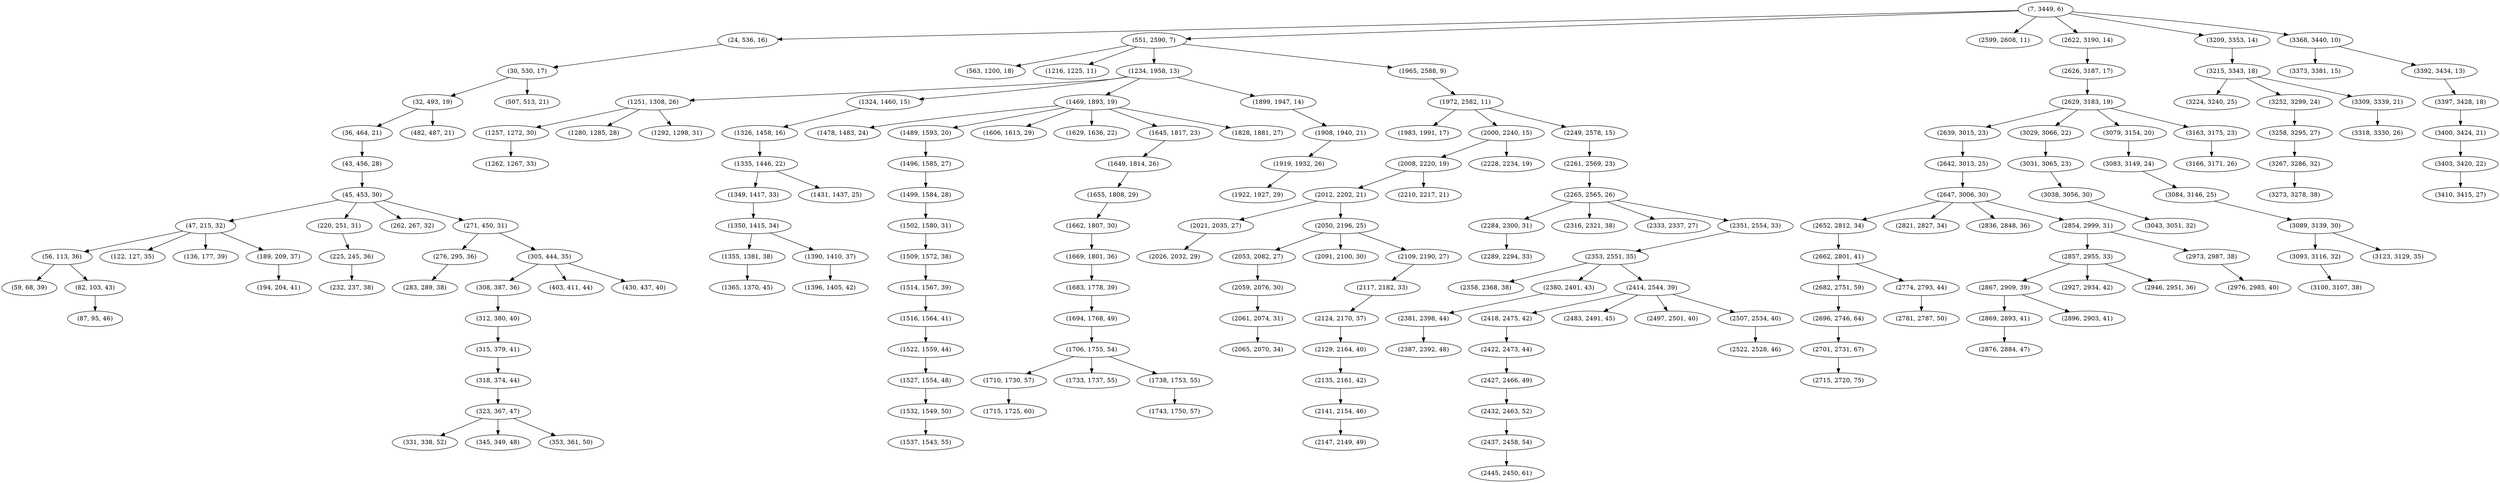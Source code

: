 digraph tree {
    "(7, 3449, 6)";
    "(24, 536, 16)";
    "(30, 530, 17)";
    "(32, 493, 19)";
    "(36, 464, 21)";
    "(43, 456, 28)";
    "(45, 453, 30)";
    "(47, 215, 32)";
    "(56, 113, 36)";
    "(59, 68, 39)";
    "(82, 103, 43)";
    "(87, 95, 46)";
    "(122, 127, 35)";
    "(136, 177, 39)";
    "(189, 209, 37)";
    "(194, 204, 41)";
    "(220, 251, 31)";
    "(225, 245, 36)";
    "(232, 237, 38)";
    "(262, 267, 32)";
    "(271, 450, 31)";
    "(276, 295, 36)";
    "(283, 289, 38)";
    "(305, 444, 35)";
    "(308, 387, 36)";
    "(312, 380, 40)";
    "(315, 379, 41)";
    "(318, 374, 44)";
    "(323, 367, 47)";
    "(331, 338, 52)";
    "(345, 349, 48)";
    "(353, 361, 50)";
    "(403, 411, 44)";
    "(430, 437, 40)";
    "(482, 487, 21)";
    "(507, 513, 21)";
    "(551, 2590, 7)";
    "(563, 1200, 18)";
    "(1216, 1225, 11)";
    "(1234, 1958, 13)";
    "(1251, 1308, 26)";
    "(1257, 1272, 30)";
    "(1262, 1267, 33)";
    "(1280, 1285, 28)";
    "(1292, 1298, 31)";
    "(1324, 1460, 15)";
    "(1326, 1458, 16)";
    "(1335, 1446, 22)";
    "(1349, 1417, 33)";
    "(1350, 1415, 34)";
    "(1355, 1381, 38)";
    "(1365, 1370, 45)";
    "(1390, 1410, 37)";
    "(1396, 1405, 42)";
    "(1431, 1437, 25)";
    "(1469, 1893, 19)";
    "(1478, 1483, 24)";
    "(1489, 1593, 20)";
    "(1496, 1585, 27)";
    "(1499, 1584, 28)";
    "(1502, 1580, 31)";
    "(1509, 1572, 38)";
    "(1514, 1567, 39)";
    "(1516, 1564, 41)";
    "(1522, 1559, 44)";
    "(1527, 1554, 48)";
    "(1532, 1549, 50)";
    "(1537, 1543, 55)";
    "(1606, 1613, 29)";
    "(1629, 1636, 22)";
    "(1645, 1817, 23)";
    "(1649, 1814, 26)";
    "(1655, 1808, 29)";
    "(1662, 1807, 30)";
    "(1669, 1801, 36)";
    "(1683, 1778, 39)";
    "(1694, 1768, 49)";
    "(1706, 1755, 54)";
    "(1710, 1730, 57)";
    "(1715, 1725, 60)";
    "(1733, 1737, 55)";
    "(1738, 1753, 55)";
    "(1743, 1750, 57)";
    "(1828, 1881, 27)";
    "(1899, 1947, 14)";
    "(1908, 1940, 21)";
    "(1919, 1932, 26)";
    "(1922, 1927, 29)";
    "(1965, 2588, 9)";
    "(1972, 2582, 11)";
    "(1983, 1991, 17)";
    "(2000, 2240, 15)";
    "(2008, 2220, 19)";
    "(2012, 2202, 21)";
    "(2021, 2035, 27)";
    "(2026, 2032, 29)";
    "(2050, 2196, 25)";
    "(2053, 2082, 27)";
    "(2059, 2076, 30)";
    "(2061, 2074, 31)";
    "(2065, 2070, 34)";
    "(2091, 2100, 30)";
    "(2109, 2190, 27)";
    "(2117, 2182, 33)";
    "(2124, 2170, 37)";
    "(2129, 2164, 40)";
    "(2135, 2161, 42)";
    "(2141, 2154, 46)";
    "(2147, 2149, 49)";
    "(2210, 2217, 21)";
    "(2228, 2234, 19)";
    "(2249, 2578, 15)";
    "(2261, 2569, 23)";
    "(2265, 2565, 26)";
    "(2284, 2300, 31)";
    "(2289, 2294, 33)";
    "(2316, 2321, 38)";
    "(2333, 2337, 27)";
    "(2351, 2554, 33)";
    "(2353, 2551, 35)";
    "(2358, 2368, 38)";
    "(2380, 2401, 43)";
    "(2381, 2398, 44)";
    "(2387, 2392, 48)";
    "(2414, 2544, 39)";
    "(2418, 2475, 42)";
    "(2422, 2473, 44)";
    "(2427, 2466, 49)";
    "(2432, 2463, 52)";
    "(2437, 2458, 54)";
    "(2445, 2450, 61)";
    "(2483, 2491, 45)";
    "(2497, 2501, 40)";
    "(2507, 2534, 40)";
    "(2522, 2528, 46)";
    "(2599, 2608, 11)";
    "(2622, 3190, 14)";
    "(2626, 3187, 17)";
    "(2629, 3183, 19)";
    "(2639, 3015, 23)";
    "(2642, 3013, 25)";
    "(2647, 3006, 30)";
    "(2652, 2812, 34)";
    "(2662, 2801, 41)";
    "(2682, 2751, 59)";
    "(2696, 2746, 64)";
    "(2701, 2731, 67)";
    "(2715, 2720, 75)";
    "(2774, 2793, 44)";
    "(2781, 2787, 50)";
    "(2821, 2827, 34)";
    "(2836, 2848, 36)";
    "(2854, 2999, 31)";
    "(2857, 2955, 33)";
    "(2867, 2909, 39)";
    "(2869, 2893, 41)";
    "(2876, 2884, 47)";
    "(2896, 2903, 41)";
    "(2927, 2934, 42)";
    "(2946, 2951, 36)";
    "(2973, 2987, 38)";
    "(2976, 2985, 40)";
    "(3029, 3066, 22)";
    "(3031, 3065, 23)";
    "(3038, 3056, 30)";
    "(3043, 3051, 32)";
    "(3079, 3154, 20)";
    "(3083, 3149, 24)";
    "(3084, 3146, 25)";
    "(3089, 3139, 30)";
    "(3093, 3116, 32)";
    "(3100, 3107, 38)";
    "(3123, 3129, 35)";
    "(3163, 3175, 23)";
    "(3166, 3171, 26)";
    "(3209, 3353, 14)";
    "(3215, 3343, 18)";
    "(3224, 3240, 25)";
    "(3252, 3299, 24)";
    "(3258, 3295, 27)";
    "(3267, 3286, 32)";
    "(3273, 3278, 38)";
    "(3309, 3339, 21)";
    "(3318, 3330, 26)";
    "(3368, 3440, 10)";
    "(3373, 3381, 15)";
    "(3392, 3434, 13)";
    "(3397, 3428, 18)";
    "(3400, 3424, 21)";
    "(3403, 3420, 22)";
    "(3410, 3415, 27)";
    "(7, 3449, 6)" -> "(24, 536, 16)";
    "(7, 3449, 6)" -> "(551, 2590, 7)";
    "(7, 3449, 6)" -> "(2599, 2608, 11)";
    "(7, 3449, 6)" -> "(2622, 3190, 14)";
    "(7, 3449, 6)" -> "(3209, 3353, 14)";
    "(7, 3449, 6)" -> "(3368, 3440, 10)";
    "(24, 536, 16)" -> "(30, 530, 17)";
    "(30, 530, 17)" -> "(32, 493, 19)";
    "(30, 530, 17)" -> "(507, 513, 21)";
    "(32, 493, 19)" -> "(36, 464, 21)";
    "(32, 493, 19)" -> "(482, 487, 21)";
    "(36, 464, 21)" -> "(43, 456, 28)";
    "(43, 456, 28)" -> "(45, 453, 30)";
    "(45, 453, 30)" -> "(47, 215, 32)";
    "(45, 453, 30)" -> "(220, 251, 31)";
    "(45, 453, 30)" -> "(262, 267, 32)";
    "(45, 453, 30)" -> "(271, 450, 31)";
    "(47, 215, 32)" -> "(56, 113, 36)";
    "(47, 215, 32)" -> "(122, 127, 35)";
    "(47, 215, 32)" -> "(136, 177, 39)";
    "(47, 215, 32)" -> "(189, 209, 37)";
    "(56, 113, 36)" -> "(59, 68, 39)";
    "(56, 113, 36)" -> "(82, 103, 43)";
    "(82, 103, 43)" -> "(87, 95, 46)";
    "(189, 209, 37)" -> "(194, 204, 41)";
    "(220, 251, 31)" -> "(225, 245, 36)";
    "(225, 245, 36)" -> "(232, 237, 38)";
    "(271, 450, 31)" -> "(276, 295, 36)";
    "(271, 450, 31)" -> "(305, 444, 35)";
    "(276, 295, 36)" -> "(283, 289, 38)";
    "(305, 444, 35)" -> "(308, 387, 36)";
    "(305, 444, 35)" -> "(403, 411, 44)";
    "(305, 444, 35)" -> "(430, 437, 40)";
    "(308, 387, 36)" -> "(312, 380, 40)";
    "(312, 380, 40)" -> "(315, 379, 41)";
    "(315, 379, 41)" -> "(318, 374, 44)";
    "(318, 374, 44)" -> "(323, 367, 47)";
    "(323, 367, 47)" -> "(331, 338, 52)";
    "(323, 367, 47)" -> "(345, 349, 48)";
    "(323, 367, 47)" -> "(353, 361, 50)";
    "(551, 2590, 7)" -> "(563, 1200, 18)";
    "(551, 2590, 7)" -> "(1216, 1225, 11)";
    "(551, 2590, 7)" -> "(1234, 1958, 13)";
    "(551, 2590, 7)" -> "(1965, 2588, 9)";
    "(1234, 1958, 13)" -> "(1251, 1308, 26)";
    "(1234, 1958, 13)" -> "(1324, 1460, 15)";
    "(1234, 1958, 13)" -> "(1469, 1893, 19)";
    "(1234, 1958, 13)" -> "(1899, 1947, 14)";
    "(1251, 1308, 26)" -> "(1257, 1272, 30)";
    "(1251, 1308, 26)" -> "(1280, 1285, 28)";
    "(1251, 1308, 26)" -> "(1292, 1298, 31)";
    "(1257, 1272, 30)" -> "(1262, 1267, 33)";
    "(1324, 1460, 15)" -> "(1326, 1458, 16)";
    "(1326, 1458, 16)" -> "(1335, 1446, 22)";
    "(1335, 1446, 22)" -> "(1349, 1417, 33)";
    "(1335, 1446, 22)" -> "(1431, 1437, 25)";
    "(1349, 1417, 33)" -> "(1350, 1415, 34)";
    "(1350, 1415, 34)" -> "(1355, 1381, 38)";
    "(1350, 1415, 34)" -> "(1390, 1410, 37)";
    "(1355, 1381, 38)" -> "(1365, 1370, 45)";
    "(1390, 1410, 37)" -> "(1396, 1405, 42)";
    "(1469, 1893, 19)" -> "(1478, 1483, 24)";
    "(1469, 1893, 19)" -> "(1489, 1593, 20)";
    "(1469, 1893, 19)" -> "(1606, 1613, 29)";
    "(1469, 1893, 19)" -> "(1629, 1636, 22)";
    "(1469, 1893, 19)" -> "(1645, 1817, 23)";
    "(1469, 1893, 19)" -> "(1828, 1881, 27)";
    "(1489, 1593, 20)" -> "(1496, 1585, 27)";
    "(1496, 1585, 27)" -> "(1499, 1584, 28)";
    "(1499, 1584, 28)" -> "(1502, 1580, 31)";
    "(1502, 1580, 31)" -> "(1509, 1572, 38)";
    "(1509, 1572, 38)" -> "(1514, 1567, 39)";
    "(1514, 1567, 39)" -> "(1516, 1564, 41)";
    "(1516, 1564, 41)" -> "(1522, 1559, 44)";
    "(1522, 1559, 44)" -> "(1527, 1554, 48)";
    "(1527, 1554, 48)" -> "(1532, 1549, 50)";
    "(1532, 1549, 50)" -> "(1537, 1543, 55)";
    "(1645, 1817, 23)" -> "(1649, 1814, 26)";
    "(1649, 1814, 26)" -> "(1655, 1808, 29)";
    "(1655, 1808, 29)" -> "(1662, 1807, 30)";
    "(1662, 1807, 30)" -> "(1669, 1801, 36)";
    "(1669, 1801, 36)" -> "(1683, 1778, 39)";
    "(1683, 1778, 39)" -> "(1694, 1768, 49)";
    "(1694, 1768, 49)" -> "(1706, 1755, 54)";
    "(1706, 1755, 54)" -> "(1710, 1730, 57)";
    "(1706, 1755, 54)" -> "(1733, 1737, 55)";
    "(1706, 1755, 54)" -> "(1738, 1753, 55)";
    "(1710, 1730, 57)" -> "(1715, 1725, 60)";
    "(1738, 1753, 55)" -> "(1743, 1750, 57)";
    "(1899, 1947, 14)" -> "(1908, 1940, 21)";
    "(1908, 1940, 21)" -> "(1919, 1932, 26)";
    "(1919, 1932, 26)" -> "(1922, 1927, 29)";
    "(1965, 2588, 9)" -> "(1972, 2582, 11)";
    "(1972, 2582, 11)" -> "(1983, 1991, 17)";
    "(1972, 2582, 11)" -> "(2000, 2240, 15)";
    "(1972, 2582, 11)" -> "(2249, 2578, 15)";
    "(2000, 2240, 15)" -> "(2008, 2220, 19)";
    "(2000, 2240, 15)" -> "(2228, 2234, 19)";
    "(2008, 2220, 19)" -> "(2012, 2202, 21)";
    "(2008, 2220, 19)" -> "(2210, 2217, 21)";
    "(2012, 2202, 21)" -> "(2021, 2035, 27)";
    "(2012, 2202, 21)" -> "(2050, 2196, 25)";
    "(2021, 2035, 27)" -> "(2026, 2032, 29)";
    "(2050, 2196, 25)" -> "(2053, 2082, 27)";
    "(2050, 2196, 25)" -> "(2091, 2100, 30)";
    "(2050, 2196, 25)" -> "(2109, 2190, 27)";
    "(2053, 2082, 27)" -> "(2059, 2076, 30)";
    "(2059, 2076, 30)" -> "(2061, 2074, 31)";
    "(2061, 2074, 31)" -> "(2065, 2070, 34)";
    "(2109, 2190, 27)" -> "(2117, 2182, 33)";
    "(2117, 2182, 33)" -> "(2124, 2170, 37)";
    "(2124, 2170, 37)" -> "(2129, 2164, 40)";
    "(2129, 2164, 40)" -> "(2135, 2161, 42)";
    "(2135, 2161, 42)" -> "(2141, 2154, 46)";
    "(2141, 2154, 46)" -> "(2147, 2149, 49)";
    "(2249, 2578, 15)" -> "(2261, 2569, 23)";
    "(2261, 2569, 23)" -> "(2265, 2565, 26)";
    "(2265, 2565, 26)" -> "(2284, 2300, 31)";
    "(2265, 2565, 26)" -> "(2316, 2321, 38)";
    "(2265, 2565, 26)" -> "(2333, 2337, 27)";
    "(2265, 2565, 26)" -> "(2351, 2554, 33)";
    "(2284, 2300, 31)" -> "(2289, 2294, 33)";
    "(2351, 2554, 33)" -> "(2353, 2551, 35)";
    "(2353, 2551, 35)" -> "(2358, 2368, 38)";
    "(2353, 2551, 35)" -> "(2380, 2401, 43)";
    "(2353, 2551, 35)" -> "(2414, 2544, 39)";
    "(2380, 2401, 43)" -> "(2381, 2398, 44)";
    "(2381, 2398, 44)" -> "(2387, 2392, 48)";
    "(2414, 2544, 39)" -> "(2418, 2475, 42)";
    "(2414, 2544, 39)" -> "(2483, 2491, 45)";
    "(2414, 2544, 39)" -> "(2497, 2501, 40)";
    "(2414, 2544, 39)" -> "(2507, 2534, 40)";
    "(2418, 2475, 42)" -> "(2422, 2473, 44)";
    "(2422, 2473, 44)" -> "(2427, 2466, 49)";
    "(2427, 2466, 49)" -> "(2432, 2463, 52)";
    "(2432, 2463, 52)" -> "(2437, 2458, 54)";
    "(2437, 2458, 54)" -> "(2445, 2450, 61)";
    "(2507, 2534, 40)" -> "(2522, 2528, 46)";
    "(2622, 3190, 14)" -> "(2626, 3187, 17)";
    "(2626, 3187, 17)" -> "(2629, 3183, 19)";
    "(2629, 3183, 19)" -> "(2639, 3015, 23)";
    "(2629, 3183, 19)" -> "(3029, 3066, 22)";
    "(2629, 3183, 19)" -> "(3079, 3154, 20)";
    "(2629, 3183, 19)" -> "(3163, 3175, 23)";
    "(2639, 3015, 23)" -> "(2642, 3013, 25)";
    "(2642, 3013, 25)" -> "(2647, 3006, 30)";
    "(2647, 3006, 30)" -> "(2652, 2812, 34)";
    "(2647, 3006, 30)" -> "(2821, 2827, 34)";
    "(2647, 3006, 30)" -> "(2836, 2848, 36)";
    "(2647, 3006, 30)" -> "(2854, 2999, 31)";
    "(2652, 2812, 34)" -> "(2662, 2801, 41)";
    "(2662, 2801, 41)" -> "(2682, 2751, 59)";
    "(2662, 2801, 41)" -> "(2774, 2793, 44)";
    "(2682, 2751, 59)" -> "(2696, 2746, 64)";
    "(2696, 2746, 64)" -> "(2701, 2731, 67)";
    "(2701, 2731, 67)" -> "(2715, 2720, 75)";
    "(2774, 2793, 44)" -> "(2781, 2787, 50)";
    "(2854, 2999, 31)" -> "(2857, 2955, 33)";
    "(2854, 2999, 31)" -> "(2973, 2987, 38)";
    "(2857, 2955, 33)" -> "(2867, 2909, 39)";
    "(2857, 2955, 33)" -> "(2927, 2934, 42)";
    "(2857, 2955, 33)" -> "(2946, 2951, 36)";
    "(2867, 2909, 39)" -> "(2869, 2893, 41)";
    "(2867, 2909, 39)" -> "(2896, 2903, 41)";
    "(2869, 2893, 41)" -> "(2876, 2884, 47)";
    "(2973, 2987, 38)" -> "(2976, 2985, 40)";
    "(3029, 3066, 22)" -> "(3031, 3065, 23)";
    "(3031, 3065, 23)" -> "(3038, 3056, 30)";
    "(3038, 3056, 30)" -> "(3043, 3051, 32)";
    "(3079, 3154, 20)" -> "(3083, 3149, 24)";
    "(3083, 3149, 24)" -> "(3084, 3146, 25)";
    "(3084, 3146, 25)" -> "(3089, 3139, 30)";
    "(3089, 3139, 30)" -> "(3093, 3116, 32)";
    "(3089, 3139, 30)" -> "(3123, 3129, 35)";
    "(3093, 3116, 32)" -> "(3100, 3107, 38)";
    "(3163, 3175, 23)" -> "(3166, 3171, 26)";
    "(3209, 3353, 14)" -> "(3215, 3343, 18)";
    "(3215, 3343, 18)" -> "(3224, 3240, 25)";
    "(3215, 3343, 18)" -> "(3252, 3299, 24)";
    "(3215, 3343, 18)" -> "(3309, 3339, 21)";
    "(3252, 3299, 24)" -> "(3258, 3295, 27)";
    "(3258, 3295, 27)" -> "(3267, 3286, 32)";
    "(3267, 3286, 32)" -> "(3273, 3278, 38)";
    "(3309, 3339, 21)" -> "(3318, 3330, 26)";
    "(3368, 3440, 10)" -> "(3373, 3381, 15)";
    "(3368, 3440, 10)" -> "(3392, 3434, 13)";
    "(3392, 3434, 13)" -> "(3397, 3428, 18)";
    "(3397, 3428, 18)" -> "(3400, 3424, 21)";
    "(3400, 3424, 21)" -> "(3403, 3420, 22)";
    "(3403, 3420, 22)" -> "(3410, 3415, 27)";
}
